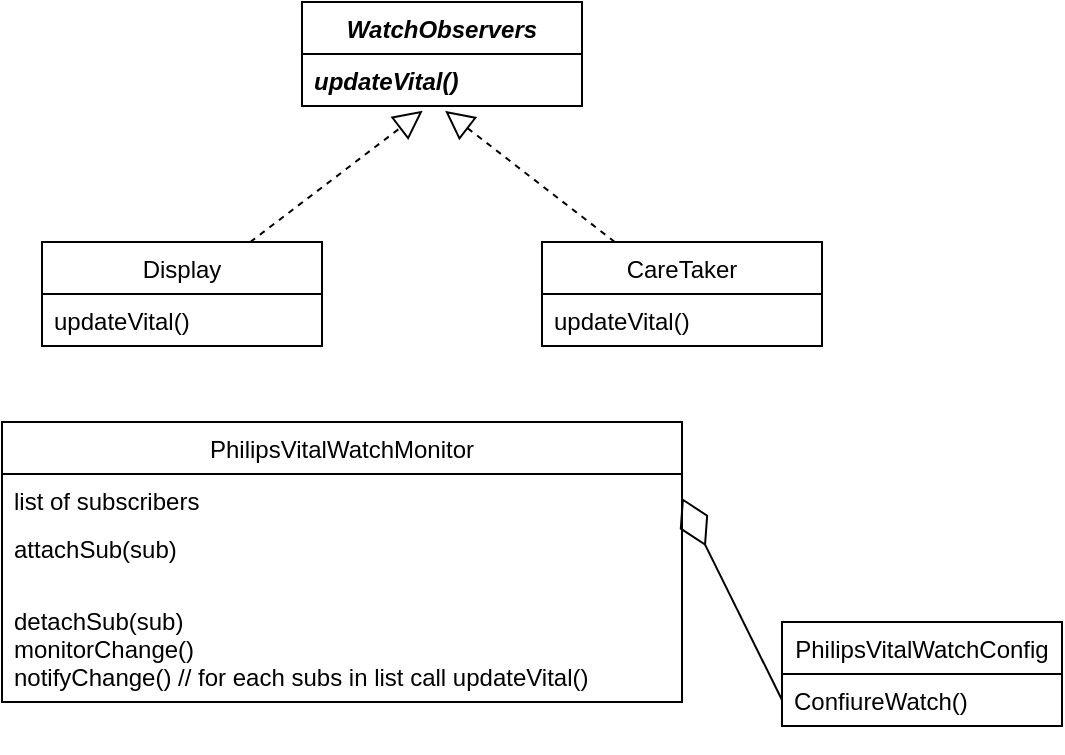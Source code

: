 <mxfile version="20.1.3" type="github">
  <diagram id="Dqg8gI9X4gpdxo1kz8tV" name="Page-1">
    <mxGraphModel dx="526" dy="483" grid="1" gridSize="10" guides="1" tooltips="1" connect="1" arrows="1" fold="1" page="1" pageScale="1" pageWidth="850" pageHeight="1100" math="0" shadow="0">
      <root>
        <mxCell id="0" />
        <mxCell id="1" parent="0" />
        <mxCell id="cBvsEF9ys3iTo3MnXstM-1" value="Display" style="swimlane;fontStyle=0;childLayout=stackLayout;horizontal=1;startSize=26;fillColor=none;horizontalStack=0;resizeParent=1;resizeParentMax=0;resizeLast=0;collapsible=1;marginBottom=0;" parent="1" vertex="1">
          <mxGeometry x="40" y="140" width="140" height="52" as="geometry" />
        </mxCell>
        <mxCell id="cBvsEF9ys3iTo3MnXstM-3" value="updateVital()" style="text;strokeColor=none;fillColor=none;align=left;verticalAlign=top;spacingLeft=4;spacingRight=4;overflow=hidden;rotatable=0;points=[[0,0.5],[1,0.5]];portConstraint=eastwest;" parent="cBvsEF9ys3iTo3MnXstM-1" vertex="1">
          <mxGeometry y="26" width="140" height="26" as="geometry" />
        </mxCell>
        <mxCell id="cBvsEF9ys3iTo3MnXstM-5" value="CareTaker" style="swimlane;fontStyle=0;childLayout=stackLayout;horizontal=1;startSize=26;fillColor=none;horizontalStack=0;resizeParent=1;resizeParentMax=0;resizeLast=0;collapsible=1;marginBottom=0;" parent="1" vertex="1">
          <mxGeometry x="290" y="140" width="140" height="52" as="geometry" />
        </mxCell>
        <mxCell id="cBvsEF9ys3iTo3MnXstM-6" value="updateVital()" style="text;strokeColor=none;fillColor=none;align=left;verticalAlign=top;spacingLeft=4;spacingRight=4;overflow=hidden;rotatable=0;points=[[0,0.5],[1,0.5]];portConstraint=eastwest;" parent="cBvsEF9ys3iTo3MnXstM-5" vertex="1">
          <mxGeometry y="26" width="140" height="26" as="geometry" />
        </mxCell>
        <mxCell id="cBvsEF9ys3iTo3MnXstM-9" value="PhilipsVitalWatchMonitor" style="swimlane;fontStyle=0;childLayout=stackLayout;horizontal=1;startSize=26;fillColor=none;horizontalStack=0;resizeParent=1;resizeParentMax=0;resizeLast=0;collapsible=1;marginBottom=0;" parent="1" vertex="1">
          <mxGeometry x="20" y="230" width="340" height="140" as="geometry" />
        </mxCell>
        <mxCell id="cBvsEF9ys3iTo3MnXstM-10" value="list of subscribers&#xa;&#xa;NotifySP20Change()&#xa;&#xa;" style="text;strokeColor=none;fillColor=none;align=left;verticalAlign=top;spacingLeft=4;spacingRight=4;overflow=hidden;rotatable=0;points=[[0,0.5],[1,0.5]];portConstraint=eastwest;" parent="cBvsEF9ys3iTo3MnXstM-9" vertex="1">
          <mxGeometry y="26" width="340" height="24" as="geometry" />
        </mxCell>
        <mxCell id="cBvsEF9ys3iTo3MnXstM-11" value="attachSub(sub)" style="text;strokeColor=none;fillColor=none;align=left;verticalAlign=top;spacingLeft=4;spacingRight=4;overflow=hidden;rotatable=0;points=[[0,0.5],[1,0.5]];portConstraint=eastwest;" parent="cBvsEF9ys3iTo3MnXstM-9" vertex="1">
          <mxGeometry y="50" width="340" height="36" as="geometry" />
        </mxCell>
        <mxCell id="cBvsEF9ys3iTo3MnXstM-12" value="detachSub(sub)&#xa;monitorChange()&#xa;notifyChange() // for each subs in list call updateVital()" style="text;strokeColor=none;fillColor=none;align=left;verticalAlign=top;spacingLeft=4;spacingRight=4;overflow=hidden;rotatable=0;points=[[0,0.5],[1,0.5]];portConstraint=eastwest;" parent="cBvsEF9ys3iTo3MnXstM-9" vertex="1">
          <mxGeometry y="86" width="340" height="54" as="geometry" />
        </mxCell>
        <mxCell id="cBvsEF9ys3iTo3MnXstM-14" value="PhilipsVitalWatchConfig" style="swimlane;fontStyle=0;childLayout=stackLayout;horizontal=1;startSize=26;fillColor=none;horizontalStack=0;resizeParent=1;resizeParentMax=0;resizeLast=0;collapsible=1;marginBottom=0;" parent="1" vertex="1">
          <mxGeometry x="410" y="330" width="140" height="52" as="geometry" />
        </mxCell>
        <mxCell id="cBvsEF9ys3iTo3MnXstM-15" value="ConfiureWatch()" style="text;strokeColor=none;fillColor=none;align=left;verticalAlign=top;spacingLeft=4;spacingRight=4;overflow=hidden;rotatable=0;points=[[0,0.5],[1,0.5]];portConstraint=eastwest;" parent="cBvsEF9ys3iTo3MnXstM-14" vertex="1">
          <mxGeometry y="26" width="140" height="26" as="geometry" />
        </mxCell>
        <mxCell id="cBvsEF9ys3iTo3MnXstM-28" value="" style="endArrow=diamondThin;endFill=0;endSize=24;html=1;rounded=0;exitX=0;exitY=0.5;exitDx=0;exitDy=0;entryX=1;entryY=0.5;entryDx=0;entryDy=0;" parent="1" source="cBvsEF9ys3iTo3MnXstM-15" target="cBvsEF9ys3iTo3MnXstM-10" edge="1">
          <mxGeometry width="160" relative="1" as="geometry">
            <mxPoint x="190" y="350" as="sourcePoint" />
            <mxPoint x="300" y="340" as="targetPoint" />
          </mxGeometry>
        </mxCell>
        <mxCell id="cBvsEF9ys3iTo3MnXstM-33" value="WatchObservers" style="swimlane;fontStyle=3;childLayout=stackLayout;horizontal=1;startSize=26;fillColor=none;horizontalStack=0;resizeParent=1;resizeParentMax=0;resizeLast=0;collapsible=1;marginBottom=0;" parent="1" vertex="1">
          <mxGeometry x="170" y="20" width="140" height="52" as="geometry" />
        </mxCell>
        <mxCell id="cBvsEF9ys3iTo3MnXstM-34" value="updateVital()" style="text;strokeColor=none;fillColor=none;align=left;verticalAlign=top;spacingLeft=4;spacingRight=4;overflow=hidden;rotatable=0;points=[[0,0.5],[1,0.5]];portConstraint=eastwest;fontStyle=3" parent="cBvsEF9ys3iTo3MnXstM-33" vertex="1">
          <mxGeometry y="26" width="140" height="26" as="geometry" />
        </mxCell>
        <mxCell id="cBvsEF9ys3iTo3MnXstM-37" value="" style="endArrow=block;dashed=1;endFill=0;endSize=12;html=1;rounded=0;entryX=0.431;entryY=1.092;entryDx=0;entryDy=0;entryPerimeter=0;" parent="1" source="cBvsEF9ys3iTo3MnXstM-1" target="cBvsEF9ys3iTo3MnXstM-34" edge="1">
          <mxGeometry width="160" relative="1" as="geometry">
            <mxPoint x="190" y="210" as="sourcePoint" />
            <mxPoint x="350" y="210" as="targetPoint" />
          </mxGeometry>
        </mxCell>
        <mxCell id="cBvsEF9ys3iTo3MnXstM-38" value="" style="endArrow=block;dashed=1;endFill=0;endSize=12;html=1;rounded=0;entryX=0.511;entryY=1.092;entryDx=0;entryDy=0;entryPerimeter=0;" parent="1" source="cBvsEF9ys3iTo3MnXstM-5" target="cBvsEF9ys3iTo3MnXstM-34" edge="1">
          <mxGeometry width="160" relative="1" as="geometry">
            <mxPoint x="187.999" y="160" as="sourcePoint" />
            <mxPoint x="240.34" y="84.392" as="targetPoint" />
          </mxGeometry>
        </mxCell>
      </root>
    </mxGraphModel>
  </diagram>
</mxfile>
